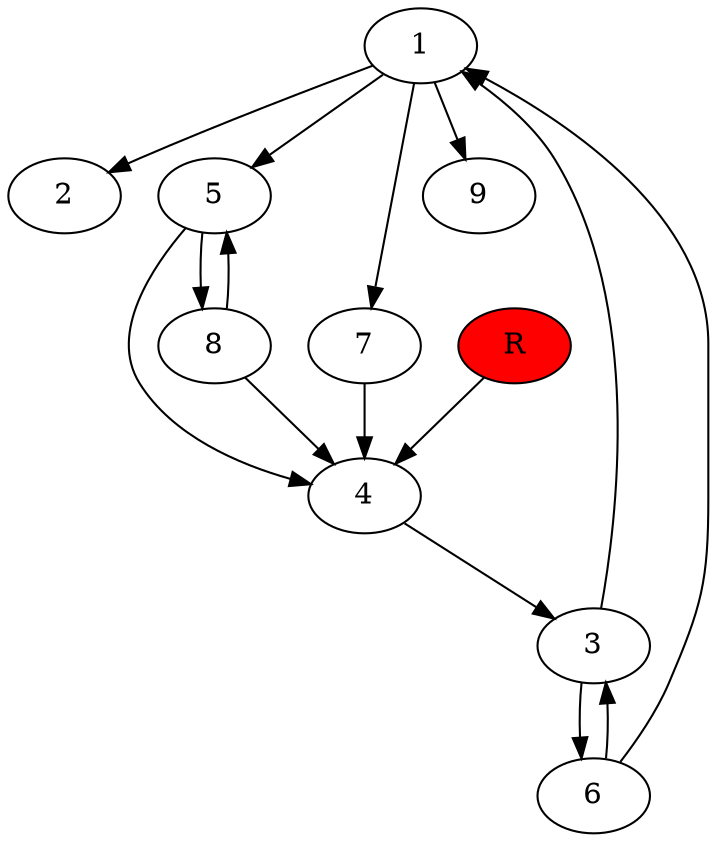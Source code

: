 digraph prb14531 {
	1
	2
	3
	4
	5
	6
	7
	8
	R [fillcolor="#ff0000" style=filled]
	1 -> 2
	1 -> 5
	1 -> 7
	1 -> 9
	3 -> 1
	3 -> 6
	4 -> 3
	5 -> 4
	5 -> 8
	6 -> 1
	6 -> 3
	7 -> 4
	8 -> 4
	8 -> 5
	R -> 4
}
